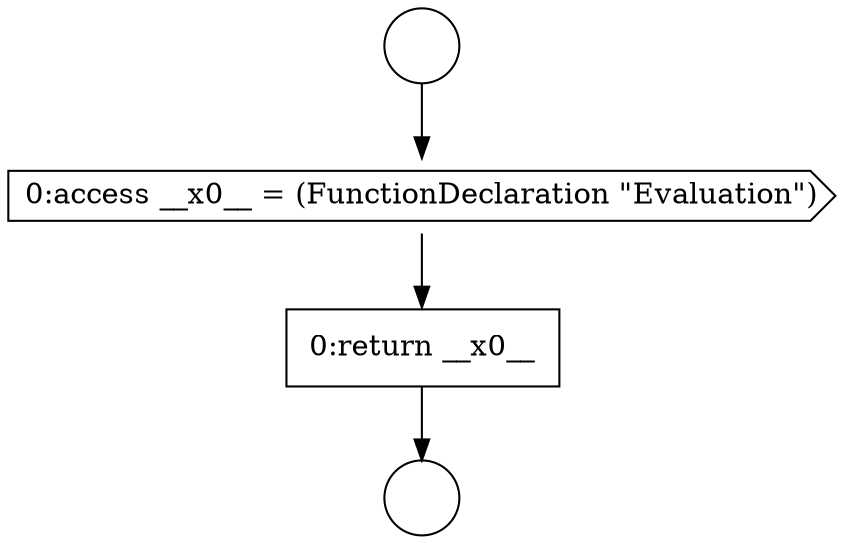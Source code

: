 digraph {
  node5290 [shape=circle label=" " color="black" fillcolor="white" style=filled]
  node5292 [shape=cds, label=<<font color="black">0:access __x0__ = (FunctionDeclaration &quot;Evaluation&quot;)</font>> color="black" fillcolor="white" style=filled]
  node5293 [shape=none, margin=0, label=<<font color="black">
    <table border="0" cellborder="1" cellspacing="0" cellpadding="10">
      <tr><td align="left">0:return __x0__</td></tr>
    </table>
  </font>> color="black" fillcolor="white" style=filled]
  node5291 [shape=circle label=" " color="black" fillcolor="white" style=filled]
  node5290 -> node5292 [ color="black"]
  node5292 -> node5293 [ color="black"]
  node5293 -> node5291 [ color="black"]
}
